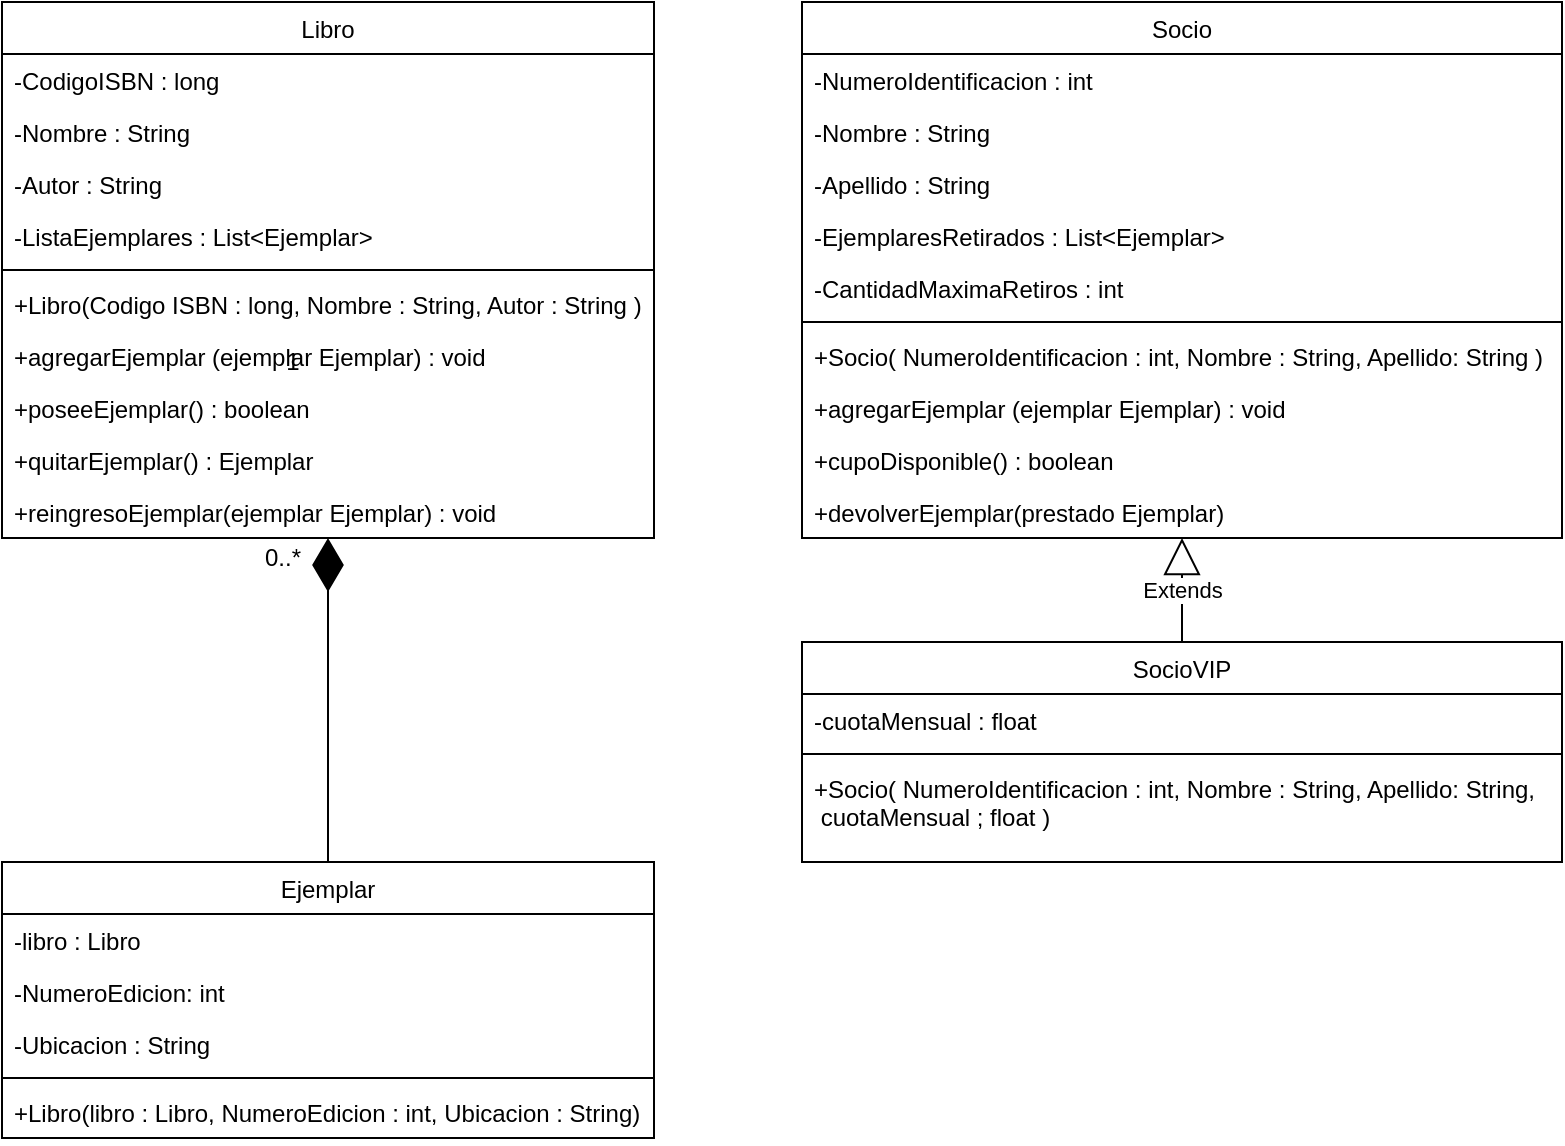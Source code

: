 <mxfile version="14.9.7" type="device"><diagram id="C5RBs43oDa-KdzZeNtuy" name="Page-1"><mxGraphModel dx="885" dy="515" grid="1" gridSize="10" guides="1" tooltips="1" connect="1" arrows="1" fold="1" page="1" pageScale="1" pageWidth="827" pageHeight="1169" math="0" shadow="0"><root><mxCell id="WIyWlLk6GJQsqaUBKTNV-0"/><mxCell id="WIyWlLk6GJQsqaUBKTNV-1" parent="WIyWlLk6GJQsqaUBKTNV-0"/><mxCell id="zkfFHV4jXpPFQw0GAbJ--0" value="Libro" style="swimlane;fontStyle=0;align=center;verticalAlign=top;childLayout=stackLayout;horizontal=1;startSize=26;horizontalStack=0;resizeParent=1;resizeLast=0;collapsible=1;marginBottom=0;rounded=0;shadow=0;strokeWidth=1;" parent="WIyWlLk6GJQsqaUBKTNV-1" vertex="1"><mxGeometry x="30" y="70" width="326" height="268" as="geometry"><mxRectangle x="230" y="140" width="160" height="26" as="alternateBounds"/></mxGeometry></mxCell><mxCell id="zkfFHV4jXpPFQw0GAbJ--1" value="-CodigoISBN : long" style="text;align=left;verticalAlign=top;spacingLeft=4;spacingRight=4;overflow=hidden;rotatable=0;points=[[0,0.5],[1,0.5]];portConstraint=eastwest;" parent="zkfFHV4jXpPFQw0GAbJ--0" vertex="1"><mxGeometry y="26" width="326" height="26" as="geometry"/></mxCell><mxCell id="zkfFHV4jXpPFQw0GAbJ--2" value="-Nombre : String" style="text;align=left;verticalAlign=top;spacingLeft=4;spacingRight=4;overflow=hidden;rotatable=0;points=[[0,0.5],[1,0.5]];portConstraint=eastwest;rounded=0;shadow=0;html=0;" parent="zkfFHV4jXpPFQw0GAbJ--0" vertex="1"><mxGeometry y="52" width="326" height="26" as="geometry"/></mxCell><mxCell id="zkfFHV4jXpPFQw0GAbJ--3" value="-Autor : String" style="text;align=left;verticalAlign=top;spacingLeft=4;spacingRight=4;overflow=hidden;rotatable=0;points=[[0,0.5],[1,0.5]];portConstraint=eastwest;rounded=0;shadow=0;html=0;" parent="zkfFHV4jXpPFQw0GAbJ--0" vertex="1"><mxGeometry y="78" width="326" height="26" as="geometry"/></mxCell><mxCell id="wFH62LYnrTJVwJRHWawp-0" value="-ListaEjemplares : List&lt;Ejemplar&gt;" style="text;align=left;verticalAlign=top;spacingLeft=4;spacingRight=4;overflow=hidden;rotatable=0;points=[[0,0.5],[1,0.5]];portConstraint=eastwest;rounded=0;shadow=0;html=0;" parent="zkfFHV4jXpPFQw0GAbJ--0" vertex="1"><mxGeometry y="104" width="326" height="26" as="geometry"/></mxCell><mxCell id="zkfFHV4jXpPFQw0GAbJ--4" value="" style="line;html=1;strokeWidth=1;align=left;verticalAlign=middle;spacingTop=-1;spacingLeft=3;spacingRight=3;rotatable=0;labelPosition=right;points=[];portConstraint=eastwest;" parent="zkfFHV4jXpPFQw0GAbJ--0" vertex="1"><mxGeometry y="130" width="326" height="8" as="geometry"/></mxCell><mxCell id="zkfFHV4jXpPFQw0GAbJ--5" value="+Libro(Codigo ISBN : long, Nombre : String, Autor : String )" style="text;align=left;verticalAlign=top;spacingLeft=4;spacingRight=4;overflow=hidden;rotatable=0;points=[[0,0.5],[1,0.5]];portConstraint=eastwest;" parent="zkfFHV4jXpPFQw0GAbJ--0" vertex="1"><mxGeometry y="138" width="326" height="26" as="geometry"/></mxCell><mxCell id="wFH62LYnrTJVwJRHWawp-11" value="+agregarEjemplar (ejemplar Ejemplar) : void" style="text;align=left;verticalAlign=top;spacingLeft=4;spacingRight=4;overflow=hidden;rotatable=0;points=[[0,0.5],[1,0.5]];portConstraint=eastwest;" parent="zkfFHV4jXpPFQw0GAbJ--0" vertex="1"><mxGeometry y="164" width="326" height="26" as="geometry"/></mxCell><mxCell id="wFH62LYnrTJVwJRHWawp-18" value="+poseeEjemplar() : boolean" style="text;align=left;verticalAlign=top;spacingLeft=4;spacingRight=4;overflow=hidden;rotatable=0;points=[[0,0.5],[1,0.5]];portConstraint=eastwest;" parent="zkfFHV4jXpPFQw0GAbJ--0" vertex="1"><mxGeometry y="190" width="326" height="26" as="geometry"/></mxCell><mxCell id="wFH62LYnrTJVwJRHWawp-17" value="+quitarEjemplar() : Ejemplar" style="text;align=left;verticalAlign=top;spacingLeft=4;spacingRight=4;overflow=hidden;rotatable=0;points=[[0,0.5],[1,0.5]];portConstraint=eastwest;" parent="zkfFHV4jXpPFQw0GAbJ--0" vertex="1"><mxGeometry y="216" width="326" height="26" as="geometry"/></mxCell><mxCell id="wFH62LYnrTJVwJRHWawp-19" value="+reingresoEjemplar(ejemplar Ejemplar) : void" style="text;align=left;verticalAlign=top;spacingLeft=4;spacingRight=4;overflow=hidden;rotatable=0;points=[[0,0.5],[1,0.5]];portConstraint=eastwest;" parent="zkfFHV4jXpPFQw0GAbJ--0" vertex="1"><mxGeometry y="242" width="326" height="26" as="geometry"/></mxCell><mxCell id="ix3LjvUXYgkOZa_jhlVj-7" value="Socio" style="swimlane;fontStyle=0;align=center;verticalAlign=top;childLayout=stackLayout;horizontal=1;startSize=26;horizontalStack=0;resizeParent=1;resizeLast=0;collapsible=1;marginBottom=0;rounded=0;shadow=0;strokeWidth=1;" parent="WIyWlLk6GJQsqaUBKTNV-1" vertex="1"><mxGeometry x="430" y="70" width="380" height="268" as="geometry"><mxRectangle x="230" y="140" width="160" height="26" as="alternateBounds"/></mxGeometry></mxCell><mxCell id="ix3LjvUXYgkOZa_jhlVj-8" value="-NumeroIdentificacion : int" style="text;align=left;verticalAlign=top;spacingLeft=4;spacingRight=4;overflow=hidden;rotatable=0;points=[[0,0.5],[1,0.5]];portConstraint=eastwest;" parent="ix3LjvUXYgkOZa_jhlVj-7" vertex="1"><mxGeometry y="26" width="380" height="26" as="geometry"/></mxCell><mxCell id="ix3LjvUXYgkOZa_jhlVj-9" value="-Nombre : String" style="text;align=left;verticalAlign=top;spacingLeft=4;spacingRight=4;overflow=hidden;rotatable=0;points=[[0,0.5],[1,0.5]];portConstraint=eastwest;rounded=0;shadow=0;html=0;" parent="ix3LjvUXYgkOZa_jhlVj-7" vertex="1"><mxGeometry y="52" width="380" height="26" as="geometry"/></mxCell><mxCell id="ix3LjvUXYgkOZa_jhlVj-10" value="-Apellido : String" style="text;align=left;verticalAlign=top;spacingLeft=4;spacingRight=4;overflow=hidden;rotatable=0;points=[[0,0.5],[1,0.5]];portConstraint=eastwest;rounded=0;shadow=0;html=0;" parent="ix3LjvUXYgkOZa_jhlVj-7" vertex="1"><mxGeometry y="78" width="380" height="26" as="geometry"/></mxCell><mxCell id="wFH62LYnrTJVwJRHWawp-12" value="-EjemplaresRetirados : List&lt;Ejemplar&gt;" style="text;align=left;verticalAlign=top;spacingLeft=4;spacingRight=4;overflow=hidden;rotatable=0;points=[[0,0.5],[1,0.5]];portConstraint=eastwest;rounded=0;shadow=0;html=0;" parent="ix3LjvUXYgkOZa_jhlVj-7" vertex="1"><mxGeometry y="104" width="380" height="26" as="geometry"/></mxCell><mxCell id="wFH62LYnrTJVwJRHWawp-14" value="-CantidadMaximaRetiros : int" style="text;align=left;verticalAlign=top;spacingLeft=4;spacingRight=4;overflow=hidden;rotatable=0;points=[[0,0.5],[1,0.5]];portConstraint=eastwest;rounded=0;shadow=0;html=0;" parent="ix3LjvUXYgkOZa_jhlVj-7" vertex="1"><mxGeometry y="130" width="380" height="26" as="geometry"/></mxCell><mxCell id="ix3LjvUXYgkOZa_jhlVj-11" value="" style="line;html=1;strokeWidth=1;align=left;verticalAlign=middle;spacingTop=-1;spacingLeft=3;spacingRight=3;rotatable=0;labelPosition=right;points=[];portConstraint=eastwest;" parent="ix3LjvUXYgkOZa_jhlVj-7" vertex="1"><mxGeometry y="156" width="380" height="8" as="geometry"/></mxCell><mxCell id="ix3LjvUXYgkOZa_jhlVj-12" value="+Socio( NumeroIdentificacion : int, Nombre : String, Apellido: String )" style="text;align=left;verticalAlign=top;spacingLeft=4;spacingRight=4;overflow=hidden;rotatable=0;points=[[0,0.5],[1,0.5]];portConstraint=eastwest;" parent="ix3LjvUXYgkOZa_jhlVj-7" vertex="1"><mxGeometry y="164" width="380" height="26" as="geometry"/></mxCell><mxCell id="wFH62LYnrTJVwJRHWawp-16" value="+agregarEjemplar (ejemplar Ejemplar) : void" style="text;align=left;verticalAlign=top;spacingLeft=4;spacingRight=4;overflow=hidden;rotatable=0;points=[[0,0.5],[1,0.5]];portConstraint=eastwest;" parent="ix3LjvUXYgkOZa_jhlVj-7" vertex="1"><mxGeometry y="190" width="380" height="26" as="geometry"/></mxCell><mxCell id="W7WqntB8MLbeEOCzCEa2-0" value="+cupoDisponible() : boolean" style="text;align=left;verticalAlign=top;spacingLeft=4;spacingRight=4;overflow=hidden;rotatable=0;points=[[0,0.5],[1,0.5]];portConstraint=eastwest;" vertex="1" parent="ix3LjvUXYgkOZa_jhlVj-7"><mxGeometry y="216" width="380" height="26" as="geometry"/></mxCell><mxCell id="W7WqntB8MLbeEOCzCEa2-1" value="+devolverEjemplar(prestado Ejemplar)" style="text;align=left;verticalAlign=top;spacingLeft=4;spacingRight=4;overflow=hidden;rotatable=0;points=[[0,0.5],[1,0.5]];portConstraint=eastwest;" vertex="1" parent="ix3LjvUXYgkOZa_jhlVj-7"><mxGeometry y="242" width="380" height="26" as="geometry"/></mxCell><mxCell id="ix3LjvUXYgkOZa_jhlVj-13" value="SocioVIP" style="swimlane;fontStyle=0;align=center;verticalAlign=top;childLayout=stackLayout;horizontal=1;startSize=26;horizontalStack=0;resizeParent=1;resizeLast=0;collapsible=1;marginBottom=0;rounded=0;shadow=0;strokeWidth=1;" parent="WIyWlLk6GJQsqaUBKTNV-1" vertex="1"><mxGeometry x="430" y="390" width="380" height="110" as="geometry"><mxRectangle x="230" y="140" width="160" height="26" as="alternateBounds"/></mxGeometry></mxCell><mxCell id="ix3LjvUXYgkOZa_jhlVj-15" value="-cuotaMensual : float" style="text;align=left;verticalAlign=top;spacingLeft=4;spacingRight=4;overflow=hidden;rotatable=0;points=[[0,0.5],[1,0.5]];portConstraint=eastwest;rounded=0;shadow=0;html=0;" parent="ix3LjvUXYgkOZa_jhlVj-13" vertex="1"><mxGeometry y="26" width="380" height="26" as="geometry"/></mxCell><mxCell id="ix3LjvUXYgkOZa_jhlVj-17" value="" style="line;html=1;strokeWidth=1;align=left;verticalAlign=middle;spacingTop=-1;spacingLeft=3;spacingRight=3;rotatable=0;labelPosition=right;points=[];portConstraint=eastwest;" parent="ix3LjvUXYgkOZa_jhlVj-13" vertex="1"><mxGeometry y="52" width="380" height="8" as="geometry"/></mxCell><mxCell id="ix3LjvUXYgkOZa_jhlVj-18" value="+Socio( NumeroIdentificacion : int, Nombre : String, Apellido: String,&#10; cuotaMensual ; float )" style="text;align=left;verticalAlign=top;spacingLeft=4;spacingRight=4;overflow=hidden;rotatable=0;points=[[0,0.5],[1,0.5]];portConstraint=eastwest;" parent="ix3LjvUXYgkOZa_jhlVj-13" vertex="1"><mxGeometry y="60" width="380" height="40" as="geometry"/></mxCell><mxCell id="ix3LjvUXYgkOZa_jhlVj-19" value="Extends" style="endArrow=block;endSize=16;endFill=0;html=1;" parent="WIyWlLk6GJQsqaUBKTNV-1" source="ix3LjvUXYgkOZa_jhlVj-13" target="ix3LjvUXYgkOZa_jhlVj-7" edge="1"><mxGeometry width="160" relative="1" as="geometry"><mxPoint x="450" y="240" as="sourcePoint"/><mxPoint x="610" y="240" as="targetPoint"/></mxGeometry></mxCell><mxCell id="ix3LjvUXYgkOZa_jhlVj-20" value="Ejemplar" style="swimlane;fontStyle=0;align=center;verticalAlign=top;childLayout=stackLayout;horizontal=1;startSize=26;horizontalStack=0;resizeParent=1;resizeLast=0;collapsible=1;marginBottom=0;rounded=0;shadow=0;strokeWidth=1;" parent="WIyWlLk6GJQsqaUBKTNV-1" vertex="1"><mxGeometry x="30" y="500" width="326" height="138" as="geometry"><mxRectangle x="230" y="140" width="160" height="26" as="alternateBounds"/></mxGeometry></mxCell><mxCell id="ix3LjvUXYgkOZa_jhlVj-21" value="-libro : Libro" style="text;align=left;verticalAlign=top;spacingLeft=4;spacingRight=4;overflow=hidden;rotatable=0;points=[[0,0.5],[1,0.5]];portConstraint=eastwest;" parent="ix3LjvUXYgkOZa_jhlVj-20" vertex="1"><mxGeometry y="26" width="326" height="26" as="geometry"/></mxCell><mxCell id="ix3LjvUXYgkOZa_jhlVj-22" value="-NumeroEdicion: int" style="text;align=left;verticalAlign=top;spacingLeft=4;spacingRight=4;overflow=hidden;rotatable=0;points=[[0,0.5],[1,0.5]];portConstraint=eastwest;rounded=0;shadow=0;html=0;" parent="ix3LjvUXYgkOZa_jhlVj-20" vertex="1"><mxGeometry y="52" width="326" height="26" as="geometry"/></mxCell><mxCell id="ix3LjvUXYgkOZa_jhlVj-23" value="-Ubicacion : String" style="text;align=left;verticalAlign=top;spacingLeft=4;spacingRight=4;overflow=hidden;rotatable=0;points=[[0,0.5],[1,0.5]];portConstraint=eastwest;rounded=0;shadow=0;html=0;" parent="ix3LjvUXYgkOZa_jhlVj-20" vertex="1"><mxGeometry y="78" width="326" height="26" as="geometry"/></mxCell><mxCell id="ix3LjvUXYgkOZa_jhlVj-24" value="" style="line;html=1;strokeWidth=1;align=left;verticalAlign=middle;spacingTop=-1;spacingLeft=3;spacingRight=3;rotatable=0;labelPosition=right;points=[];portConstraint=eastwest;" parent="ix3LjvUXYgkOZa_jhlVj-20" vertex="1"><mxGeometry y="104" width="326" height="8" as="geometry"/></mxCell><mxCell id="ix3LjvUXYgkOZa_jhlVj-25" value="+Libro(libro : Libro, NumeroEdicion : int, Ubicacion : String)" style="text;align=left;verticalAlign=top;spacingLeft=4;spacingRight=4;overflow=hidden;rotatable=0;points=[[0,0.5],[1,0.5]];portConstraint=eastwest;" parent="ix3LjvUXYgkOZa_jhlVj-20" vertex="1"><mxGeometry y="112" width="326" height="26" as="geometry"/></mxCell><mxCell id="ix3LjvUXYgkOZa_jhlVj-27" value="1" style="text;html=1;align=center;verticalAlign=middle;resizable=0;points=[];autosize=1;strokeColor=none;" parent="WIyWlLk6GJQsqaUBKTNV-1" vertex="1"><mxGeometry x="165" y="240" width="20" height="20" as="geometry"/></mxCell><mxCell id="wFH62LYnrTJVwJRHWawp-9" value="" style="endArrow=diamondThin;endFill=1;endSize=24;html=1;" parent="WIyWlLk6GJQsqaUBKTNV-1" source="ix3LjvUXYgkOZa_jhlVj-20" target="zkfFHV4jXpPFQw0GAbJ--0" edge="1"><mxGeometry width="160" relative="1" as="geometry"><mxPoint x="450" y="330" as="sourcePoint"/><mxPoint x="610" y="330" as="targetPoint"/></mxGeometry></mxCell><mxCell id="wFH62LYnrTJVwJRHWawp-10" value="0..*" style="text;html=1;align=center;verticalAlign=middle;resizable=0;points=[];autosize=1;strokeColor=none;" parent="WIyWlLk6GJQsqaUBKTNV-1" vertex="1"><mxGeometry x="155" y="338" width="30" height="20" as="geometry"/></mxCell></root></mxGraphModel></diagram></mxfile>
